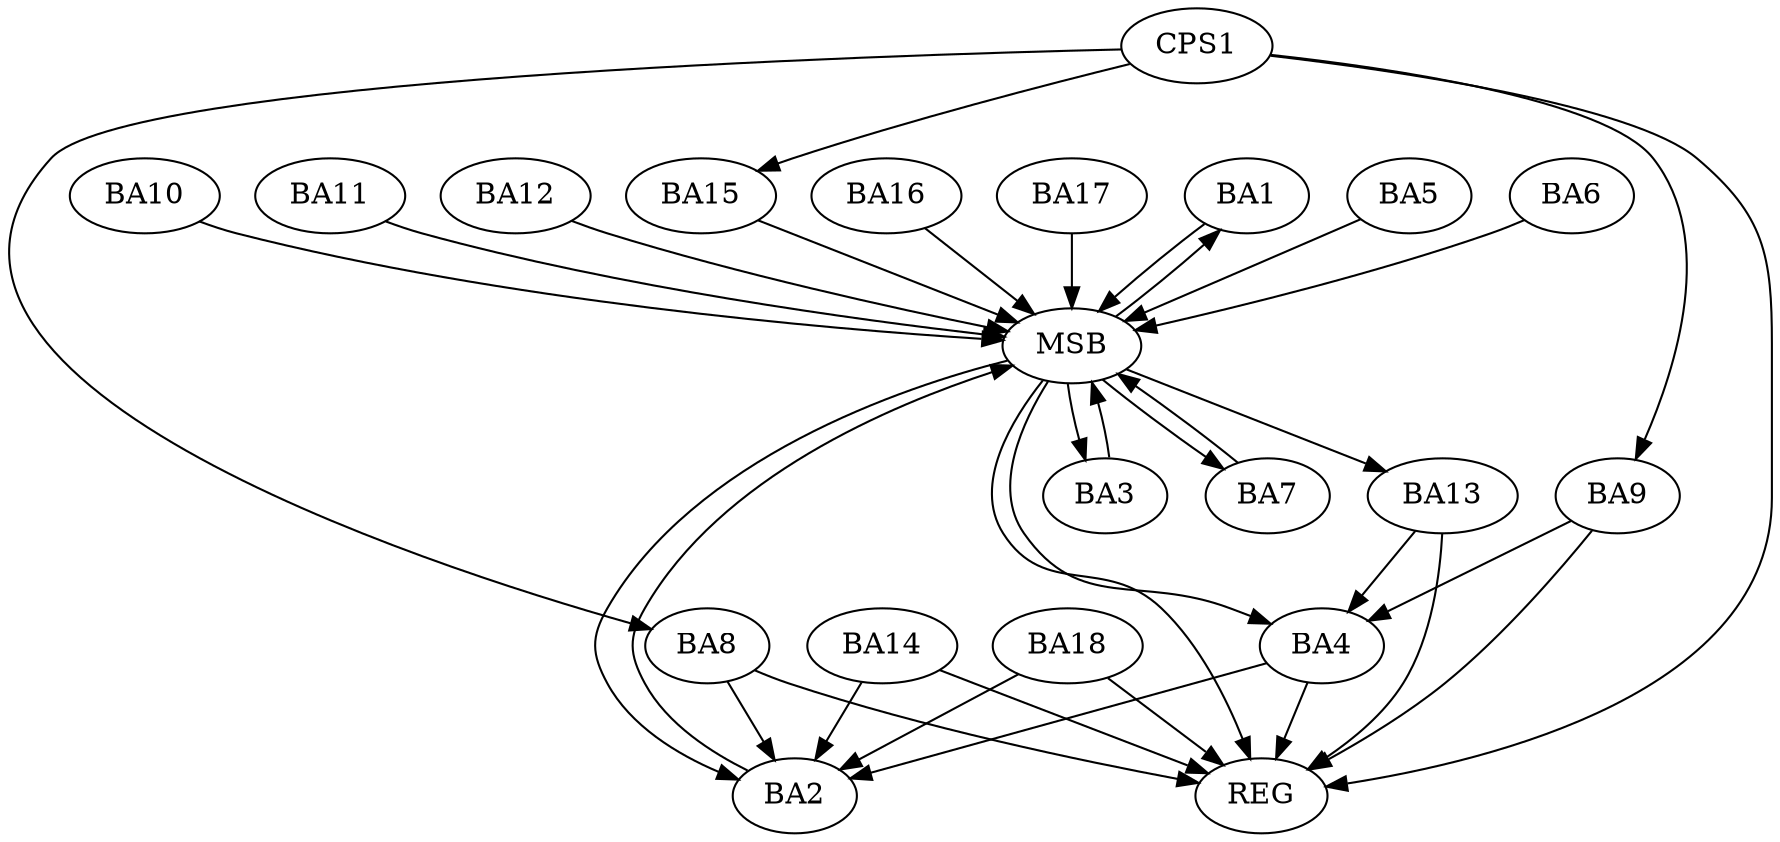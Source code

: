 strict digraph G {
  BA1 [ label="BA1" ];
  BA2 [ label="BA2" ];
  BA3 [ label="BA3" ];
  BA4 [ label="BA4" ];
  BA5 [ label="BA5" ];
  BA6 [ label="BA6" ];
  BA7 [ label="BA7" ];
  BA8 [ label="BA8" ];
  BA9 [ label="BA9" ];
  BA10 [ label="BA10" ];
  BA11 [ label="BA11" ];
  BA12 [ label="BA12" ];
  BA13 [ label="BA13" ];
  BA14 [ label="BA14" ];
  BA15 [ label="BA15" ];
  BA16 [ label="BA16" ];
  BA17 [ label="BA17" ];
  BA18 [ label="BA18" ];
  CPS1 [ label="CPS1" ];
  REG [ label="REG" ];
  MSB [ label="MSB" ];
  BA4 -> BA2;
  BA8 -> BA2;
  BA9 -> BA4;
  BA13 -> BA4;
  BA14 -> BA2;
  BA18 -> BA2;
  CPS1 -> BA8;
  CPS1 -> BA15;
  CPS1 -> BA9;
  BA4 -> REG;
  BA8 -> REG;
  BA9 -> REG;
  BA13 -> REG;
  BA14 -> REG;
  BA18 -> REG;
  CPS1 -> REG;
  BA1 -> MSB;
  MSB -> BA2;
  MSB -> REG;
  BA2 -> MSB;
  MSB -> BA1;
  BA3 -> MSB;
  BA5 -> MSB;
  MSB -> BA3;
  BA6 -> MSB;
  BA7 -> MSB;
  BA10 -> MSB;
  BA11 -> MSB;
  BA12 -> MSB;
  MSB -> BA7;
  BA15 -> MSB;
  BA16 -> MSB;
  MSB -> BA4;
  BA17 -> MSB;
  MSB -> BA13;
}

